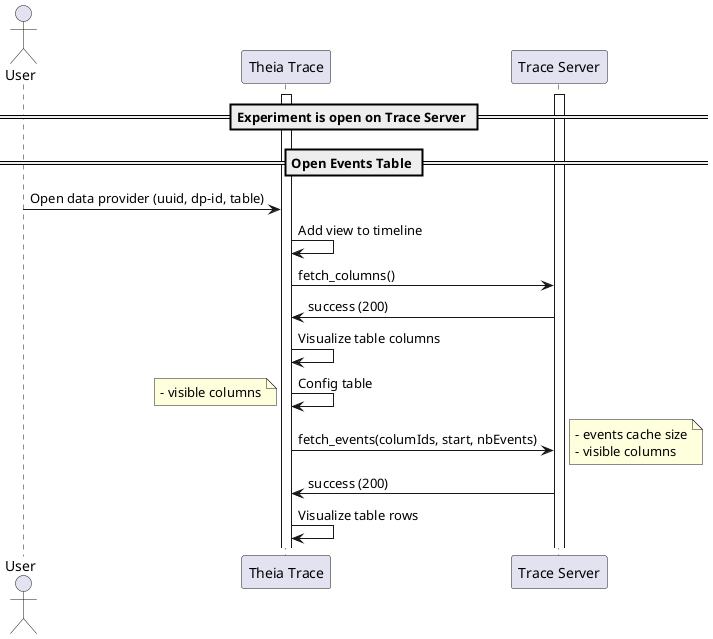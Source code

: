 @startuml
== Experiment is open on Trace Server ==
== Open Events Table ==
actor User
activate "Theia Trace"
activate "Trace Server"
User -> "Theia Trace": Open data provider (uuid, dp-id, table)
"Theia Trace" -> "Theia Trace": Add view to timeline
"Theia Trace" -> "Trace Server": fetch_columns()
"Trace Server" -> "Theia Trace": success (200)
"Theia Trace" -> "Theia Trace": Visualize table columns
"Theia Trace" -> "Theia Trace": Config table
note left: - visible columns
"Theia Trace" -> "Trace Server": fetch_events(columIds, start, nbEvents)
note right: - events cache size\n- visible columns
"Trace Server" -> "Theia Trace": success (200)
"Theia Trace" -> "Theia Trace": Visualize table rows
@enduml